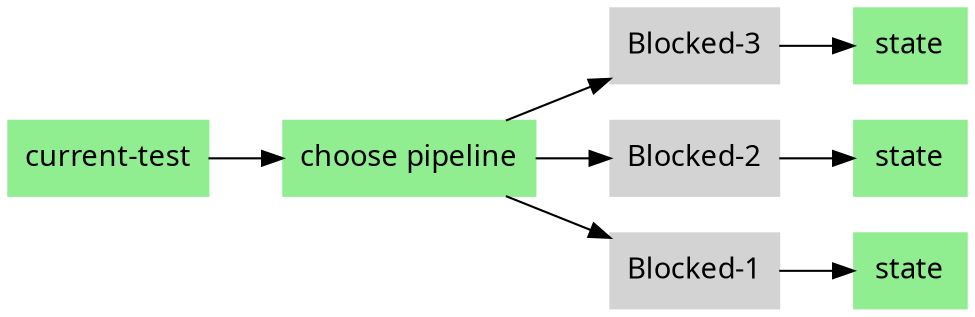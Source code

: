 digraph pipeline {
  graph [fontname="ui-system,sans-serif",bgcolor="transparent"]
  node [fontname="ui-system,sans-serif",shape="box"]
  edge [fontname="ui-system,sans-serif"]
  rankdir=LR
  n3 [label="current-test",color="#90ee90",fillcolor="#90ee90",style="filled"]
  n2 [label="choose pipeline",color="#90ee90",fillcolor="#90ee90",style="filled"]
  n9 [label="Blocked-3",color="#d3d3d3",fillcolor="#d3d3d3",style="filled"]
  n8 [label="state",color="#90ee90",fillcolor="#90ee90",style="filled"]
  n16 [label="Blocked-2",color="#d3d3d3",fillcolor="#d3d3d3",style="filled"]
  n15 [label="state",color="#90ee90",fillcolor="#90ee90",style="filled"]
  n24 [label="Blocked-1",color="#d3d3d3",fillcolor="#d3d3d3",style="filled"]
  n23 [label="state",color="#90ee90",fillcolor="#90ee90",style="filled"]
  n24 -> n23
  n2 -> n24
  n16 -> n15
  n2 -> n16
  n9 -> n8
  n2 -> n9
  n3 -> n2
  }
